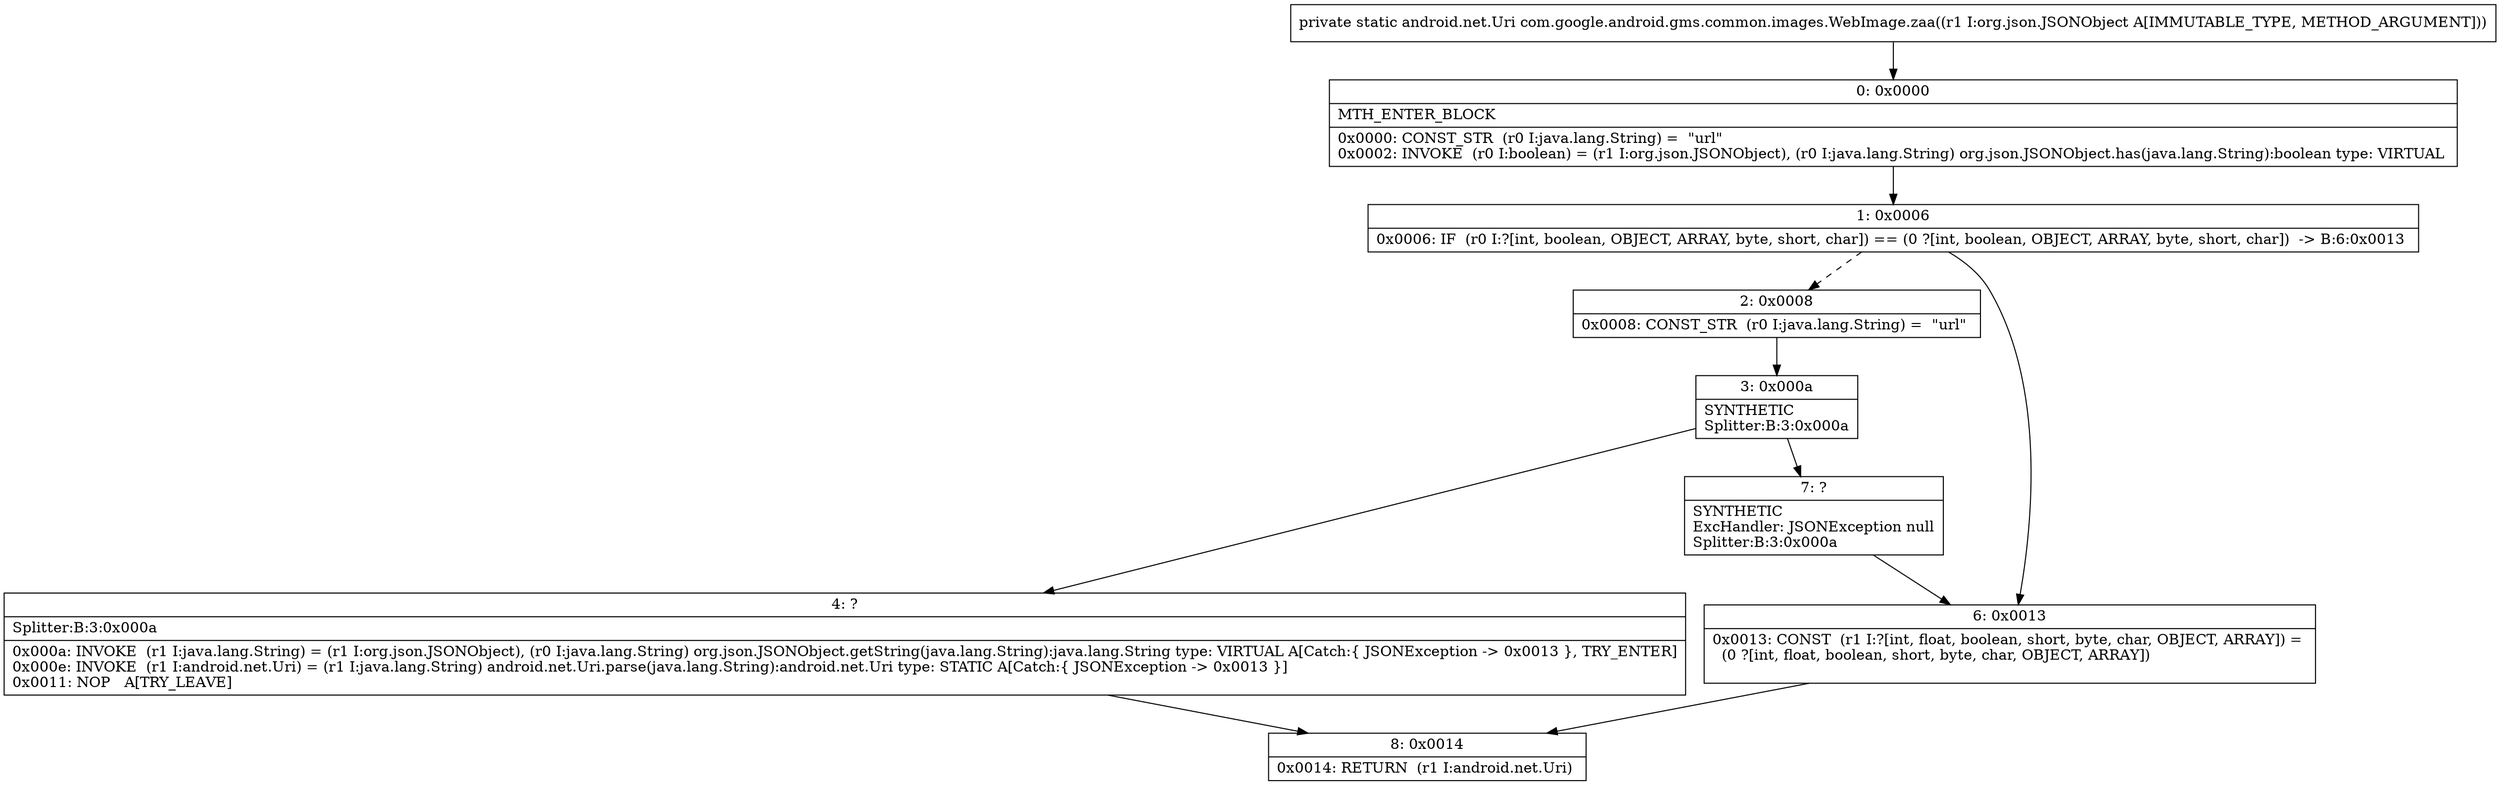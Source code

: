 digraph "CFG forcom.google.android.gms.common.images.WebImage.zaa(Lorg\/json\/JSONObject;)Landroid\/net\/Uri;" {
Node_0 [shape=record,label="{0\:\ 0x0000|MTH_ENTER_BLOCK\l|0x0000: CONST_STR  (r0 I:java.lang.String) =  \"url\" \l0x0002: INVOKE  (r0 I:boolean) = (r1 I:org.json.JSONObject), (r0 I:java.lang.String) org.json.JSONObject.has(java.lang.String):boolean type: VIRTUAL \l}"];
Node_1 [shape=record,label="{1\:\ 0x0006|0x0006: IF  (r0 I:?[int, boolean, OBJECT, ARRAY, byte, short, char]) == (0 ?[int, boolean, OBJECT, ARRAY, byte, short, char])  \-\> B:6:0x0013 \l}"];
Node_2 [shape=record,label="{2\:\ 0x0008|0x0008: CONST_STR  (r0 I:java.lang.String) =  \"url\" \l}"];
Node_3 [shape=record,label="{3\:\ 0x000a|SYNTHETIC\lSplitter:B:3:0x000a\l}"];
Node_4 [shape=record,label="{4\:\ ?|Splitter:B:3:0x000a\l|0x000a: INVOKE  (r1 I:java.lang.String) = (r1 I:org.json.JSONObject), (r0 I:java.lang.String) org.json.JSONObject.getString(java.lang.String):java.lang.String type: VIRTUAL A[Catch:\{ JSONException \-\> 0x0013 \}, TRY_ENTER]\l0x000e: INVOKE  (r1 I:android.net.Uri) = (r1 I:java.lang.String) android.net.Uri.parse(java.lang.String):android.net.Uri type: STATIC A[Catch:\{ JSONException \-\> 0x0013 \}]\l0x0011: NOP   A[TRY_LEAVE]\l}"];
Node_6 [shape=record,label="{6\:\ 0x0013|0x0013: CONST  (r1 I:?[int, float, boolean, short, byte, char, OBJECT, ARRAY]) = \l  (0 ?[int, float, boolean, short, byte, char, OBJECT, ARRAY])\l \l}"];
Node_7 [shape=record,label="{7\:\ ?|SYNTHETIC\lExcHandler: JSONException null\lSplitter:B:3:0x000a\l}"];
Node_8 [shape=record,label="{8\:\ 0x0014|0x0014: RETURN  (r1 I:android.net.Uri) \l}"];
MethodNode[shape=record,label="{private static android.net.Uri com.google.android.gms.common.images.WebImage.zaa((r1 I:org.json.JSONObject A[IMMUTABLE_TYPE, METHOD_ARGUMENT])) }"];
MethodNode -> Node_0;
Node_0 -> Node_1;
Node_1 -> Node_2[style=dashed];
Node_1 -> Node_6;
Node_2 -> Node_3;
Node_3 -> Node_4;
Node_3 -> Node_7;
Node_4 -> Node_8;
Node_6 -> Node_8;
Node_7 -> Node_6;
}


